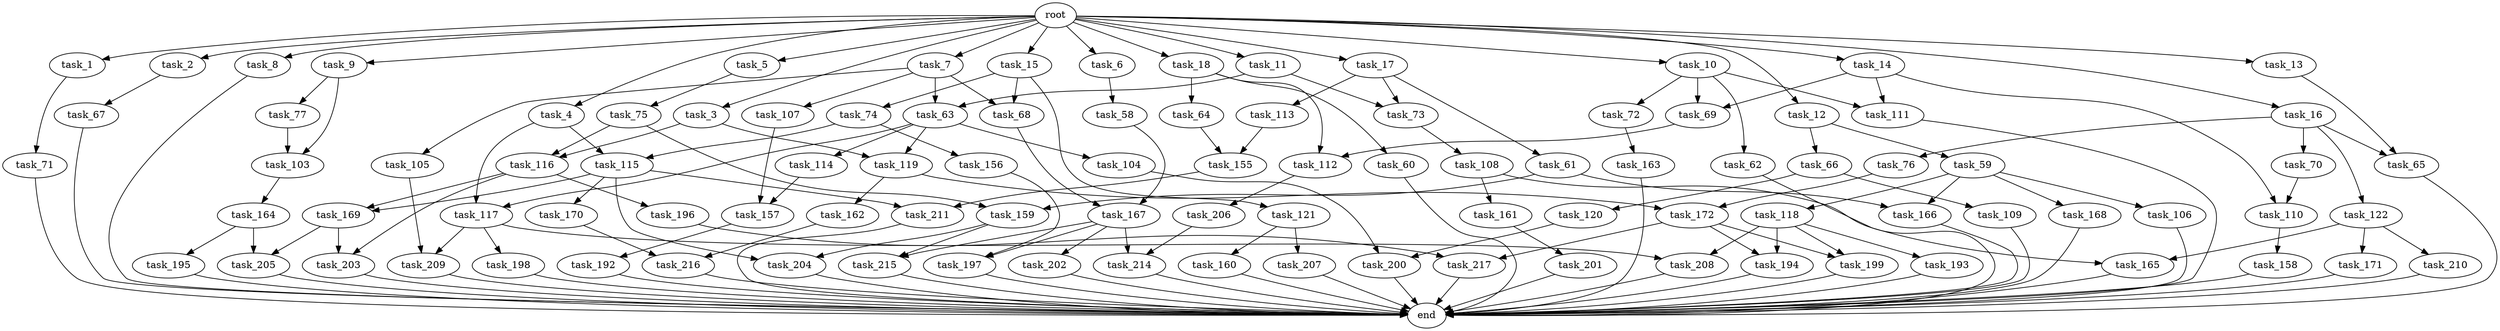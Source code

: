 digraph G {
  root [size="0.000000"];
  task_1 [size="1024.000000"];
  task_2 [size="1024.000000"];
  task_3 [size="1024.000000"];
  task_4 [size="1024.000000"];
  task_5 [size="1024.000000"];
  task_6 [size="1024.000000"];
  task_7 [size="1024.000000"];
  task_8 [size="1024.000000"];
  task_9 [size="1024.000000"];
  task_10 [size="1024.000000"];
  task_11 [size="1024.000000"];
  task_12 [size="1024.000000"];
  task_13 [size="1024.000000"];
  task_14 [size="1024.000000"];
  task_15 [size="1024.000000"];
  task_16 [size="1024.000000"];
  task_17 [size="1024.000000"];
  task_18 [size="1024.000000"];
  task_58 [size="34359738368.000000"];
  task_59 [size="695784701952.000000"];
  task_60 [size="34359738368.000000"];
  task_61 [size="309237645312.000000"];
  task_62 [size="309237645312.000000"];
  task_63 [size="627065225216.000000"];
  task_64 [size="34359738368.000000"];
  task_65 [size="996432412672.000000"];
  task_66 [size="695784701952.000000"];
  task_67 [size="549755813888.000000"];
  task_68 [size="970662608896.000000"];
  task_69 [size="1005022347264.000000"];
  task_70 [size="137438953472.000000"];
  task_71 [size="695784701952.000000"];
  task_72 [size="309237645312.000000"];
  task_73 [size="386547056640.000000"];
  task_74 [size="420906795008.000000"];
  task_75 [size="420906795008.000000"];
  task_76 [size="137438953472.000000"];
  task_77 [size="214748364800.000000"];
  task_103 [size="910533066752.000000"];
  task_104 [size="309237645312.000000"];
  task_105 [size="549755813888.000000"];
  task_106 [size="34359738368.000000"];
  task_107 [size="549755813888.000000"];
  task_108 [size="137438953472.000000"];
  task_109 [size="549755813888.000000"];
  task_110 [size="1005022347264.000000"];
  task_111 [size="1005022347264.000000"];
  task_112 [size="68719476736.000000"];
  task_113 [size="309237645312.000000"];
  task_114 [size="309237645312.000000"];
  task_115 [size="910533066752.000000"];
  task_116 [size="584115552256.000000"];
  task_117 [size="1005022347264.000000"];
  task_118 [size="34359738368.000000"];
  task_119 [size="343597383680.000000"];
  task_120 [size="549755813888.000000"];
  task_121 [size="420906795008.000000"];
  task_122 [size="137438953472.000000"];
  task_155 [size="687194767360.000000"];
  task_156 [size="214748364800.000000"];
  task_157 [size="171798691840.000000"];
  task_158 [size="34359738368.000000"];
  task_159 [size="1099511627776.000000"];
  task_160 [size="858993459200.000000"];
  task_161 [size="858993459200.000000"];
  task_162 [size="858993459200.000000"];
  task_163 [size="137438953472.000000"];
  task_164 [size="549755813888.000000"];
  task_165 [size="1073741824000.000000"];
  task_166 [size="584115552256.000000"];
  task_167 [size="292057776128.000000"];
  task_168 [size="34359738368.000000"];
  task_169 [size="1005022347264.000000"];
  task_170 [size="695784701952.000000"];
  task_171 [size="214748364800.000000"];
  task_172 [size="996432412672.000000"];
  task_192 [size="214748364800.000000"];
  task_193 [size="77309411328.000000"];
  task_194 [size="627065225216.000000"];
  task_195 [size="309237645312.000000"];
  task_196 [size="309237645312.000000"];
  task_197 [size="1005022347264.000000"];
  task_198 [size="309237645312.000000"];
  task_199 [size="627065225216.000000"];
  task_200 [size="214748364800.000000"];
  task_201 [size="549755813888.000000"];
  task_202 [size="695784701952.000000"];
  task_203 [size="446676598784.000000"];
  task_204 [size="910533066752.000000"];
  task_205 [size="446676598784.000000"];
  task_206 [size="77309411328.000000"];
  task_207 [size="858993459200.000000"];
  task_208 [size="386547056640.000000"];
  task_209 [size="858993459200.000000"];
  task_210 [size="214748364800.000000"];
  task_211 [size="773094113280.000000"];
  task_214 [size="910533066752.000000"];
  task_215 [size="910533066752.000000"];
  task_216 [size="970662608896.000000"];
  task_217 [size="1099511627776.000000"];
  end [size="0.000000"];

  root -> task_1 [size="1.000000"];
  root -> task_2 [size="1.000000"];
  root -> task_3 [size="1.000000"];
  root -> task_4 [size="1.000000"];
  root -> task_5 [size="1.000000"];
  root -> task_6 [size="1.000000"];
  root -> task_7 [size="1.000000"];
  root -> task_8 [size="1.000000"];
  root -> task_9 [size="1.000000"];
  root -> task_10 [size="1.000000"];
  root -> task_11 [size="1.000000"];
  root -> task_12 [size="1.000000"];
  root -> task_13 [size="1.000000"];
  root -> task_14 [size="1.000000"];
  root -> task_15 [size="1.000000"];
  root -> task_16 [size="1.000000"];
  root -> task_17 [size="1.000000"];
  root -> task_18 [size="1.000000"];
  task_1 -> task_71 [size="679477248.000000"];
  task_2 -> task_67 [size="536870912.000000"];
  task_3 -> task_116 [size="33554432.000000"];
  task_3 -> task_119 [size="33554432.000000"];
  task_4 -> task_115 [size="679477248.000000"];
  task_4 -> task_117 [size="679477248.000000"];
  task_5 -> task_75 [size="411041792.000000"];
  task_6 -> task_58 [size="33554432.000000"];
  task_7 -> task_63 [size="536870912.000000"];
  task_7 -> task_68 [size="536870912.000000"];
  task_7 -> task_105 [size="536870912.000000"];
  task_7 -> task_107 [size="536870912.000000"];
  task_8 -> end [size="1.000000"];
  task_9 -> task_77 [size="209715200.000000"];
  task_9 -> task_103 [size="209715200.000000"];
  task_10 -> task_62 [size="301989888.000000"];
  task_10 -> task_69 [size="301989888.000000"];
  task_10 -> task_72 [size="301989888.000000"];
  task_10 -> task_111 [size="301989888.000000"];
  task_11 -> task_63 [size="75497472.000000"];
  task_11 -> task_73 [size="75497472.000000"];
  task_12 -> task_59 [size="679477248.000000"];
  task_12 -> task_66 [size="679477248.000000"];
  task_13 -> task_65 [size="838860800.000000"];
  task_14 -> task_69 [size="679477248.000000"];
  task_14 -> task_110 [size="679477248.000000"];
  task_14 -> task_111 [size="679477248.000000"];
  task_15 -> task_68 [size="411041792.000000"];
  task_15 -> task_74 [size="411041792.000000"];
  task_15 -> task_121 [size="411041792.000000"];
  task_16 -> task_65 [size="134217728.000000"];
  task_16 -> task_70 [size="134217728.000000"];
  task_16 -> task_76 [size="134217728.000000"];
  task_16 -> task_122 [size="134217728.000000"];
  task_17 -> task_61 [size="301989888.000000"];
  task_17 -> task_73 [size="301989888.000000"];
  task_17 -> task_113 [size="301989888.000000"];
  task_18 -> task_60 [size="33554432.000000"];
  task_18 -> task_64 [size="33554432.000000"];
  task_18 -> task_112 [size="33554432.000000"];
  task_58 -> task_167 [size="209715200.000000"];
  task_59 -> task_106 [size="33554432.000000"];
  task_59 -> task_118 [size="33554432.000000"];
  task_59 -> task_166 [size="33554432.000000"];
  task_59 -> task_168 [size="33554432.000000"];
  task_60 -> end [size="1.000000"];
  task_61 -> task_159 [size="536870912.000000"];
  task_61 -> task_166 [size="536870912.000000"];
  task_62 -> end [size="1.000000"];
  task_63 -> task_104 [size="301989888.000000"];
  task_63 -> task_114 [size="301989888.000000"];
  task_63 -> task_117 [size="301989888.000000"];
  task_63 -> task_119 [size="301989888.000000"];
  task_64 -> task_155 [size="134217728.000000"];
  task_65 -> end [size="1.000000"];
  task_66 -> task_109 [size="536870912.000000"];
  task_66 -> task_120 [size="536870912.000000"];
  task_67 -> end [size="1.000000"];
  task_68 -> task_167 [size="75497472.000000"];
  task_69 -> task_112 [size="33554432.000000"];
  task_70 -> task_110 [size="301989888.000000"];
  task_71 -> end [size="1.000000"];
  task_72 -> task_163 [size="134217728.000000"];
  task_73 -> task_108 [size="134217728.000000"];
  task_74 -> task_115 [size="209715200.000000"];
  task_74 -> task_156 [size="209715200.000000"];
  task_75 -> task_116 [size="536870912.000000"];
  task_75 -> task_159 [size="536870912.000000"];
  task_76 -> task_172 [size="134217728.000000"];
  task_77 -> task_103 [size="679477248.000000"];
  task_103 -> task_164 [size="536870912.000000"];
  task_104 -> task_200 [size="75497472.000000"];
  task_105 -> task_209 [size="536870912.000000"];
  task_106 -> end [size="1.000000"];
  task_107 -> task_157 [size="33554432.000000"];
  task_108 -> task_161 [size="838860800.000000"];
  task_108 -> task_165 [size="838860800.000000"];
  task_109 -> end [size="1.000000"];
  task_110 -> task_158 [size="33554432.000000"];
  task_111 -> end [size="1.000000"];
  task_112 -> task_206 [size="75497472.000000"];
  task_113 -> task_155 [size="536870912.000000"];
  task_114 -> task_157 [size="134217728.000000"];
  task_115 -> task_169 [size="679477248.000000"];
  task_115 -> task_170 [size="679477248.000000"];
  task_115 -> task_204 [size="679477248.000000"];
  task_115 -> task_211 [size="679477248.000000"];
  task_116 -> task_169 [size="301989888.000000"];
  task_116 -> task_196 [size="301989888.000000"];
  task_116 -> task_203 [size="301989888.000000"];
  task_117 -> task_198 [size="301989888.000000"];
  task_117 -> task_208 [size="301989888.000000"];
  task_117 -> task_209 [size="301989888.000000"];
  task_118 -> task_193 [size="75497472.000000"];
  task_118 -> task_194 [size="75497472.000000"];
  task_118 -> task_199 [size="75497472.000000"];
  task_118 -> task_208 [size="75497472.000000"];
  task_119 -> task_162 [size="838860800.000000"];
  task_119 -> task_172 [size="838860800.000000"];
  task_120 -> task_200 [size="134217728.000000"];
  task_121 -> task_160 [size="838860800.000000"];
  task_121 -> task_207 [size="838860800.000000"];
  task_122 -> task_165 [size="209715200.000000"];
  task_122 -> task_171 [size="209715200.000000"];
  task_122 -> task_210 [size="209715200.000000"];
  task_155 -> task_211 [size="75497472.000000"];
  task_156 -> task_197 [size="301989888.000000"];
  task_157 -> task_192 [size="209715200.000000"];
  task_158 -> end [size="1.000000"];
  task_159 -> task_204 [size="209715200.000000"];
  task_159 -> task_215 [size="209715200.000000"];
  task_160 -> end [size="1.000000"];
  task_161 -> task_201 [size="536870912.000000"];
  task_162 -> task_216 [size="411041792.000000"];
  task_163 -> end [size="1.000000"];
  task_164 -> task_195 [size="301989888.000000"];
  task_164 -> task_205 [size="301989888.000000"];
  task_165 -> end [size="1.000000"];
  task_166 -> end [size="1.000000"];
  task_167 -> task_197 [size="679477248.000000"];
  task_167 -> task_202 [size="679477248.000000"];
  task_167 -> task_214 [size="679477248.000000"];
  task_167 -> task_215 [size="679477248.000000"];
  task_168 -> end [size="1.000000"];
  task_169 -> task_203 [size="134217728.000000"];
  task_169 -> task_205 [size="134217728.000000"];
  task_170 -> task_216 [size="536870912.000000"];
  task_171 -> end [size="1.000000"];
  task_172 -> task_194 [size="536870912.000000"];
  task_172 -> task_199 [size="536870912.000000"];
  task_172 -> task_217 [size="536870912.000000"];
  task_192 -> end [size="1.000000"];
  task_193 -> end [size="1.000000"];
  task_194 -> end [size="1.000000"];
  task_195 -> end [size="1.000000"];
  task_196 -> task_217 [size="536870912.000000"];
  task_197 -> end [size="1.000000"];
  task_198 -> end [size="1.000000"];
  task_199 -> end [size="1.000000"];
  task_200 -> end [size="1.000000"];
  task_201 -> end [size="1.000000"];
  task_202 -> end [size="1.000000"];
  task_203 -> end [size="1.000000"];
  task_204 -> end [size="1.000000"];
  task_205 -> end [size="1.000000"];
  task_206 -> task_214 [size="209715200.000000"];
  task_207 -> end [size="1.000000"];
  task_208 -> end [size="1.000000"];
  task_209 -> end [size="1.000000"];
  task_210 -> end [size="1.000000"];
  task_211 -> end [size="1.000000"];
  task_214 -> end [size="1.000000"];
  task_215 -> end [size="1.000000"];
  task_216 -> end [size="1.000000"];
  task_217 -> end [size="1.000000"];
}
